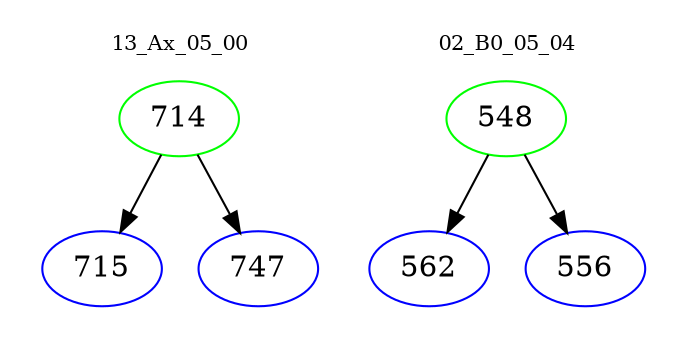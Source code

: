 digraph{
subgraph cluster_0 {
color = white
label = "13_Ax_05_00";
fontsize=10;
T0_714 [label="714", color="green"]
T0_714 -> T0_715 [color="black"]
T0_715 [label="715", color="blue"]
T0_714 -> T0_747 [color="black"]
T0_747 [label="747", color="blue"]
}
subgraph cluster_1 {
color = white
label = "02_B0_05_04";
fontsize=10;
T1_548 [label="548", color="green"]
T1_548 -> T1_562 [color="black"]
T1_562 [label="562", color="blue"]
T1_548 -> T1_556 [color="black"]
T1_556 [label="556", color="blue"]
}
}
